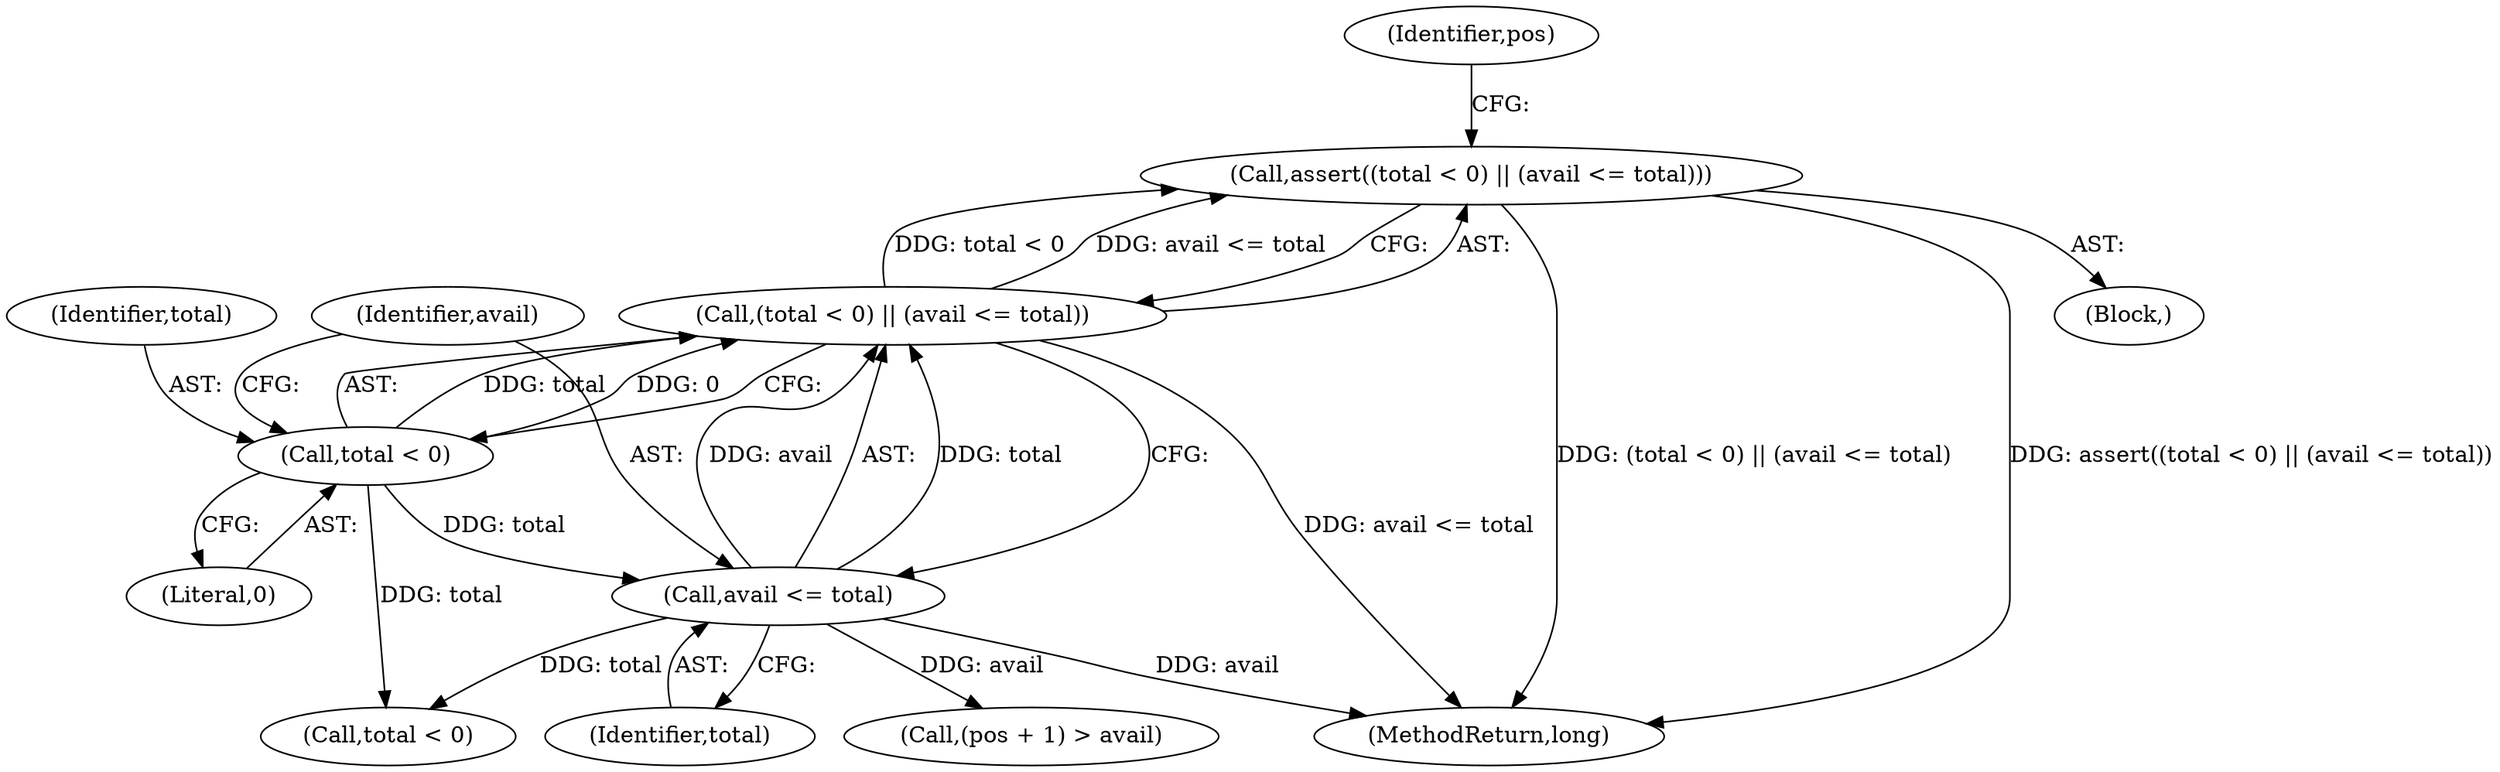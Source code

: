 digraph "1_Android_04839626ed859623901ebd3a5fd483982186b59d_183@API" {
"1000148" [label="(Call,assert((total < 0) || (avail <= total)))"];
"1000149" [label="(Call,(total < 0) || (avail <= total))"];
"1000150" [label="(Call,total < 0)"];
"1000153" [label="(Call,avail <= total)"];
"1000155" [label="(Identifier,total)"];
"1000154" [label="(Identifier,avail)"];
"1000163" [label="(Call,total < 0)"];
"1000151" [label="(Identifier,total)"];
"1000148" [label="(Call,assert((total < 0) || (avail <= total)))"];
"1000120" [label="(Block,)"];
"1000153" [label="(Call,avail <= total)"];
"1000150" [label="(Call,total < 0)"];
"1000152" [label="(Literal,0)"];
"1000157" [label="(Identifier,pos)"];
"1000415" [label="(MethodReturn,long)"];
"1000149" [label="(Call,(total < 0) || (avail <= total))"];
"1000188" [label="(Call,(pos + 1) > avail)"];
"1000148" -> "1000120"  [label="AST: "];
"1000148" -> "1000149"  [label="CFG: "];
"1000149" -> "1000148"  [label="AST: "];
"1000157" -> "1000148"  [label="CFG: "];
"1000148" -> "1000415"  [label="DDG: (total < 0) || (avail <= total)"];
"1000148" -> "1000415"  [label="DDG: assert((total < 0) || (avail <= total))"];
"1000149" -> "1000148"  [label="DDG: total < 0"];
"1000149" -> "1000148"  [label="DDG: avail <= total"];
"1000149" -> "1000150"  [label="CFG: "];
"1000149" -> "1000153"  [label="CFG: "];
"1000150" -> "1000149"  [label="AST: "];
"1000153" -> "1000149"  [label="AST: "];
"1000149" -> "1000415"  [label="DDG: avail <= total"];
"1000150" -> "1000149"  [label="DDG: total"];
"1000150" -> "1000149"  [label="DDG: 0"];
"1000153" -> "1000149"  [label="DDG: avail"];
"1000153" -> "1000149"  [label="DDG: total"];
"1000150" -> "1000152"  [label="CFG: "];
"1000151" -> "1000150"  [label="AST: "];
"1000152" -> "1000150"  [label="AST: "];
"1000154" -> "1000150"  [label="CFG: "];
"1000150" -> "1000153"  [label="DDG: total"];
"1000150" -> "1000163"  [label="DDG: total"];
"1000153" -> "1000155"  [label="CFG: "];
"1000154" -> "1000153"  [label="AST: "];
"1000155" -> "1000153"  [label="AST: "];
"1000153" -> "1000415"  [label="DDG: avail"];
"1000153" -> "1000163"  [label="DDG: total"];
"1000153" -> "1000188"  [label="DDG: avail"];
}
